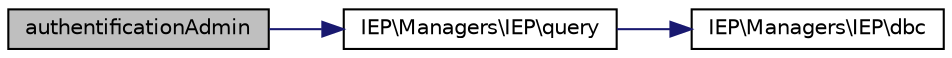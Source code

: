 digraph "authentificationAdmin"
{
  edge [fontname="Helvetica",fontsize="10",labelfontname="Helvetica",labelfontsize="10"];
  node [fontname="Helvetica",fontsize="10",shape=record];
  rankdir="LR";
  Node9 [label="authentificationAdmin",height=0.2,width=0.4,color="black", fillcolor="grey75", style="filled", fontcolor="black"];
  Node9 -> Node10 [color="midnightblue",fontsize="10",style="solid",fontname="Helvetica"];
  Node10 [label="IEP\\Managers\\IEP\\query",height=0.2,width=0.4,color="black", fillcolor="white", style="filled",URL="$class_i_e_p_1_1_managers_1_1_i_e_p.html#a9307862af9ee08f7f911c98ef756642d"];
  Node10 -> Node11 [color="midnightblue",fontsize="10",style="solid",fontname="Helvetica"];
  Node11 [label="IEP\\Managers\\IEP\\dbc",height=0.2,width=0.4,color="black", fillcolor="white", style="filled",URL="$class_i_e_p_1_1_managers_1_1_i_e_p.html#ae51244ccee8b1932cc60c3869d426f66"];
}
